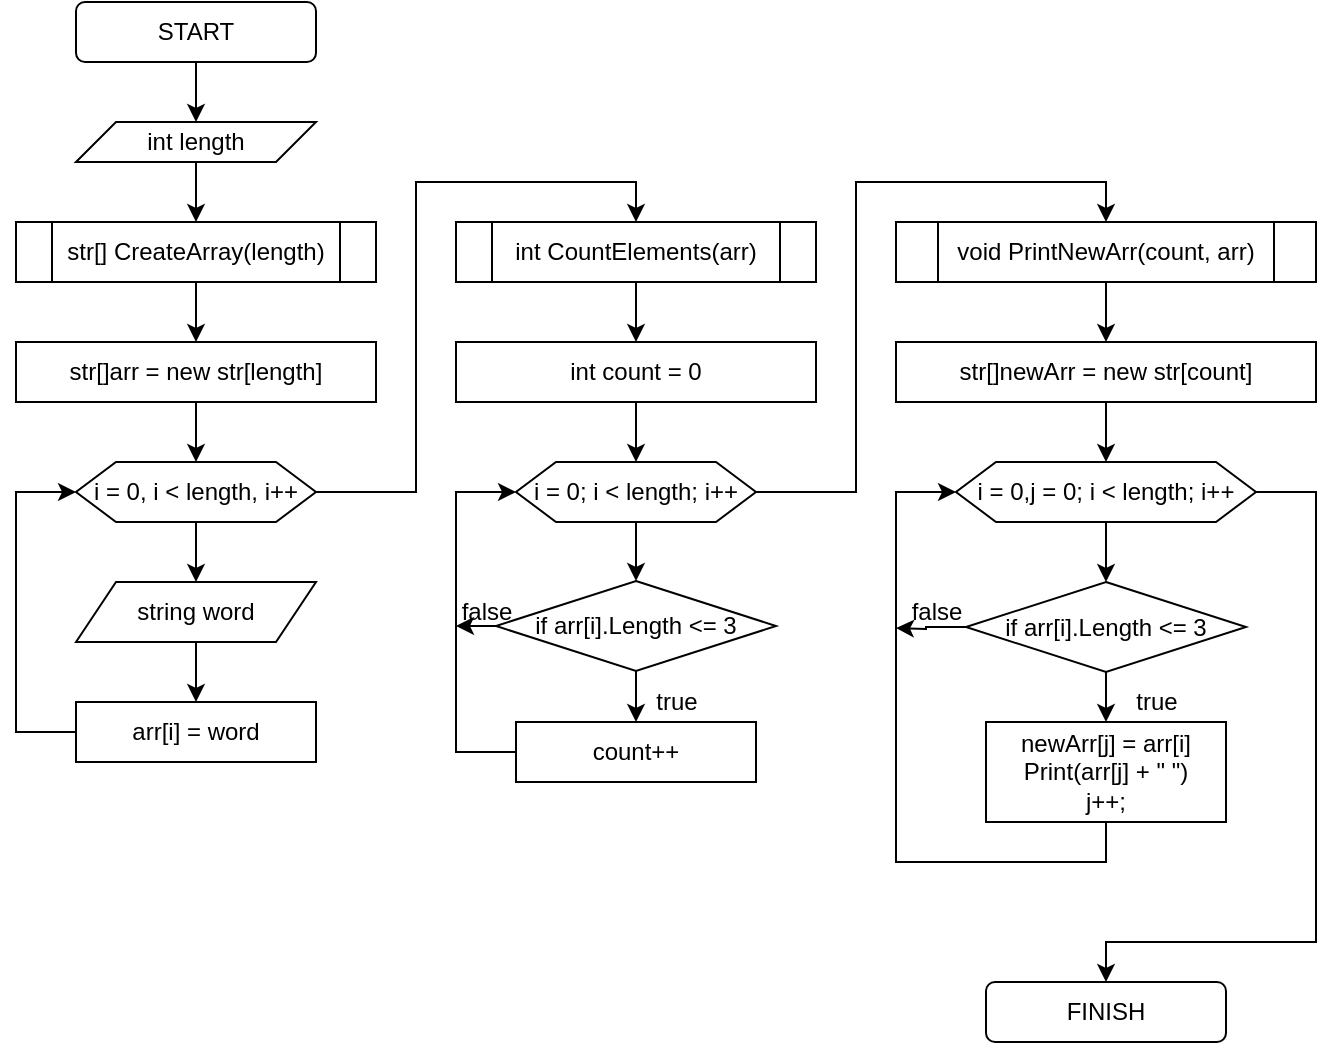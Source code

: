 <mxfile version="20.8.23" type="device"><diagram name="Страница 1" id="8nHY_BNNkQHvd0d0h7Ra"><mxGraphModel dx="1461" dy="579" grid="1" gridSize="10" guides="1" tooltips="1" connect="1" arrows="1" fold="1" page="1" pageScale="1" pageWidth="827" pageHeight="1169" math="0" shadow="0"><root><mxCell id="0"/><mxCell id="1" parent="0"/><mxCell id="6s5R3qxaIKWpHioarEay-3" value="" style="edgeStyle=orthogonalEdgeStyle;rounded=0;orthogonalLoop=1;jettySize=auto;html=1;" edge="1" parent="1" source="6s5R3qxaIKWpHioarEay-1" target="6s5R3qxaIKWpHioarEay-2"><mxGeometry relative="1" as="geometry"/></mxCell><mxCell id="6s5R3qxaIKWpHioarEay-1" value="START" style="rounded=1;whiteSpace=wrap;html=1;" vertex="1" parent="1"><mxGeometry x="50" y="20" width="120" height="30" as="geometry"/></mxCell><mxCell id="6s5R3qxaIKWpHioarEay-9" value="" style="edgeStyle=orthogonalEdgeStyle;rounded=0;orthogonalLoop=1;jettySize=auto;html=1;" edge="1" parent="1" source="6s5R3qxaIKWpHioarEay-2" target="6s5R3qxaIKWpHioarEay-8"><mxGeometry relative="1" as="geometry"/></mxCell><mxCell id="6s5R3qxaIKWpHioarEay-2" value="int length" style="shape=parallelogram;perimeter=parallelogramPerimeter;whiteSpace=wrap;html=1;fixedSize=1;" vertex="1" parent="1"><mxGeometry x="50" y="80" width="120" height="20" as="geometry"/></mxCell><mxCell id="6s5R3qxaIKWpHioarEay-13" value="" style="edgeStyle=orthogonalEdgeStyle;rounded=0;orthogonalLoop=1;jettySize=auto;html=1;" edge="1" parent="1" source="6s5R3qxaIKWpHioarEay-7" target="6s5R3qxaIKWpHioarEay-12"><mxGeometry relative="1" as="geometry"/></mxCell><mxCell id="6s5R3qxaIKWpHioarEay-47" style="edgeStyle=orthogonalEdgeStyle;rounded=0;orthogonalLoop=1;jettySize=auto;html=1;entryX=0.5;entryY=0;entryDx=0;entryDy=0;" edge="1" parent="1" source="6s5R3qxaIKWpHioarEay-7" target="6s5R3qxaIKWpHioarEay-17"><mxGeometry relative="1" as="geometry"><Array as="points"><mxPoint x="220" y="265"/><mxPoint x="220" y="110"/><mxPoint x="330" y="110"/></Array></mxGeometry></mxCell><mxCell id="6s5R3qxaIKWpHioarEay-7" value="i = 0, i &amp;lt; length, i++" style="shape=hexagon;perimeter=hexagonPerimeter2;whiteSpace=wrap;html=1;fixedSize=1;" vertex="1" parent="1"><mxGeometry x="50" y="250" width="120" height="30" as="geometry"/></mxCell><mxCell id="6s5R3qxaIKWpHioarEay-40" value="" style="edgeStyle=orthogonalEdgeStyle;rounded=0;orthogonalLoop=1;jettySize=auto;html=1;" edge="1" parent="1" source="6s5R3qxaIKWpHioarEay-8" target="6s5R3qxaIKWpHioarEay-39"><mxGeometry relative="1" as="geometry"/></mxCell><mxCell id="6s5R3qxaIKWpHioarEay-8" value="str[] CreateArray(length)" style="shape=process;whiteSpace=wrap;html=1;backgroundOutline=1;" vertex="1" parent="1"><mxGeometry x="20" y="130" width="180" height="30" as="geometry"/></mxCell><mxCell id="6s5R3qxaIKWpHioarEay-15" style="edgeStyle=orthogonalEdgeStyle;rounded=0;orthogonalLoop=1;jettySize=auto;html=1;entryX=0;entryY=0.5;entryDx=0;entryDy=0;" edge="1" parent="1" source="6s5R3qxaIKWpHioarEay-11" target="6s5R3qxaIKWpHioarEay-7"><mxGeometry relative="1" as="geometry"><Array as="points"><mxPoint x="20" y="385"/><mxPoint x="20" y="265"/></Array></mxGeometry></mxCell><mxCell id="6s5R3qxaIKWpHioarEay-11" value="arr[i] = word" style="rounded=0;whiteSpace=wrap;html=1;" vertex="1" parent="1"><mxGeometry x="50" y="370" width="120" height="30" as="geometry"/></mxCell><mxCell id="6s5R3qxaIKWpHioarEay-14" value="" style="edgeStyle=orthogonalEdgeStyle;rounded=0;orthogonalLoop=1;jettySize=auto;html=1;" edge="1" parent="1" source="6s5R3qxaIKWpHioarEay-12" target="6s5R3qxaIKWpHioarEay-11"><mxGeometry relative="1" as="geometry"/></mxCell><mxCell id="6s5R3qxaIKWpHioarEay-12" value="string word" style="shape=parallelogram;perimeter=parallelogramPerimeter;whiteSpace=wrap;html=1;fixedSize=1;" vertex="1" parent="1"><mxGeometry x="50" y="310" width="120" height="30" as="geometry"/></mxCell><mxCell id="6s5R3qxaIKWpHioarEay-45" style="edgeStyle=orthogonalEdgeStyle;rounded=0;orthogonalLoop=1;jettySize=auto;html=1;entryX=0.5;entryY=0;entryDx=0;entryDy=0;" edge="1" parent="1" source="6s5R3qxaIKWpHioarEay-17" target="6s5R3qxaIKWpHioarEay-44"><mxGeometry relative="1" as="geometry"/></mxCell><mxCell id="6s5R3qxaIKWpHioarEay-17" value="int CountElements(arr)" style="shape=process;whiteSpace=wrap;html=1;backgroundOutline=1;" vertex="1" parent="1"><mxGeometry x="240" y="130" width="180" height="30" as="geometry"/></mxCell><mxCell id="6s5R3qxaIKWpHioarEay-24" value="" style="edgeStyle=orthogonalEdgeStyle;rounded=0;orthogonalLoop=1;jettySize=auto;html=1;" edge="1" parent="1" source="6s5R3qxaIKWpHioarEay-20" target="6s5R3qxaIKWpHioarEay-22"><mxGeometry relative="1" as="geometry"/></mxCell><mxCell id="6s5R3qxaIKWpHioarEay-49" style="edgeStyle=orthogonalEdgeStyle;rounded=0;orthogonalLoop=1;jettySize=auto;html=1;entryX=0.5;entryY=0;entryDx=0;entryDy=0;" edge="1" parent="1" source="6s5R3qxaIKWpHioarEay-20" target="6s5R3qxaIKWpHioarEay-35"><mxGeometry relative="1" as="geometry"><Array as="points"><mxPoint x="440" y="265"/><mxPoint x="440" y="110"/><mxPoint x="565" y="110"/></Array></mxGeometry></mxCell><mxCell id="6s5R3qxaIKWpHioarEay-20" value="i = 0; i &amp;lt; length; i++" style="shape=hexagon;perimeter=hexagonPerimeter2;whiteSpace=wrap;html=1;fixedSize=1;" vertex="1" parent="1"><mxGeometry x="270" y="250" width="120" height="30" as="geometry"/></mxCell><mxCell id="6s5R3qxaIKWpHioarEay-26" value="" style="edgeStyle=orthogonalEdgeStyle;rounded=0;orthogonalLoop=1;jettySize=auto;html=1;" edge="1" parent="1" source="6s5R3qxaIKWpHioarEay-22" target="6s5R3qxaIKWpHioarEay-25"><mxGeometry relative="1" as="geometry"/></mxCell><mxCell id="6s5R3qxaIKWpHioarEay-37" style="edgeStyle=orthogonalEdgeStyle;rounded=0;orthogonalLoop=1;jettySize=auto;html=1;" edge="1" parent="1" source="6s5R3qxaIKWpHioarEay-22"><mxGeometry relative="1" as="geometry"><mxPoint x="240" y="332" as="targetPoint"/></mxGeometry></mxCell><mxCell id="6s5R3qxaIKWpHioarEay-22" value="if arr[i].Length &amp;lt;= 3" style="rhombus;whiteSpace=wrap;html=1;" vertex="1" parent="1"><mxGeometry x="260" y="309.5" width="140" height="45" as="geometry"/></mxCell><mxCell id="6s5R3qxaIKWpHioarEay-27" style="edgeStyle=orthogonalEdgeStyle;rounded=0;orthogonalLoop=1;jettySize=auto;html=1;entryX=0;entryY=0.5;entryDx=0;entryDy=0;" edge="1" parent="1" source="6s5R3qxaIKWpHioarEay-25" target="6s5R3qxaIKWpHioarEay-20"><mxGeometry relative="1" as="geometry"><Array as="points"><mxPoint x="240" y="395"/><mxPoint x="240" y="265"/></Array></mxGeometry></mxCell><mxCell id="6s5R3qxaIKWpHioarEay-25" value="count++" style="rounded=0;whiteSpace=wrap;html=1;" vertex="1" parent="1"><mxGeometry x="270" y="380" width="120" height="30" as="geometry"/></mxCell><mxCell id="6s5R3qxaIKWpHioarEay-31" value="true" style="text;html=1;align=center;verticalAlign=middle;resizable=0;points=[];autosize=1;strokeColor=none;fillColor=none;" vertex="1" parent="1"><mxGeometry x="330" y="355" width="40" height="30" as="geometry"/></mxCell><mxCell id="6s5R3qxaIKWpHioarEay-32" value="false" style="text;html=1;align=center;verticalAlign=middle;resizable=0;points=[];autosize=1;strokeColor=none;fillColor=none;" vertex="1" parent="1"><mxGeometry x="230" y="309.5" width="50" height="30" as="geometry"/></mxCell><mxCell id="6s5R3qxaIKWpHioarEay-52" value="" style="edgeStyle=orthogonalEdgeStyle;rounded=0;orthogonalLoop=1;jettySize=auto;html=1;" edge="1" parent="1" source="6s5R3qxaIKWpHioarEay-35" target="6s5R3qxaIKWpHioarEay-51"><mxGeometry relative="1" as="geometry"/></mxCell><mxCell id="6s5R3qxaIKWpHioarEay-35" value="void PrintNewArr(count, arr)" style="shape=process;whiteSpace=wrap;html=1;backgroundOutline=1;" vertex="1" parent="1"><mxGeometry x="460" y="130" width="210" height="30" as="geometry"/></mxCell><mxCell id="6s5R3qxaIKWpHioarEay-43" style="edgeStyle=orthogonalEdgeStyle;rounded=0;orthogonalLoop=1;jettySize=auto;html=1;entryX=0.5;entryY=0;entryDx=0;entryDy=0;" edge="1" parent="1" source="6s5R3qxaIKWpHioarEay-39" target="6s5R3qxaIKWpHioarEay-7"><mxGeometry relative="1" as="geometry"/></mxCell><mxCell id="6s5R3qxaIKWpHioarEay-39" value="str[]arr = new str[length]" style="rounded=0;whiteSpace=wrap;html=1;" vertex="1" parent="1"><mxGeometry x="20" y="190" width="180" height="30" as="geometry"/></mxCell><mxCell id="6s5R3qxaIKWpHioarEay-46" style="edgeStyle=orthogonalEdgeStyle;rounded=0;orthogonalLoop=1;jettySize=auto;html=1;entryX=0.5;entryY=0;entryDx=0;entryDy=0;" edge="1" parent="1" source="6s5R3qxaIKWpHioarEay-44" target="6s5R3qxaIKWpHioarEay-20"><mxGeometry relative="1" as="geometry"/></mxCell><mxCell id="6s5R3qxaIKWpHioarEay-44" value="int count = 0" style="rounded=0;whiteSpace=wrap;html=1;" vertex="1" parent="1"><mxGeometry x="240" y="190" width="180" height="30" as="geometry"/></mxCell><mxCell id="6s5R3qxaIKWpHioarEay-54" value="" style="edgeStyle=orthogonalEdgeStyle;rounded=0;orthogonalLoop=1;jettySize=auto;html=1;" edge="1" parent="1" source="6s5R3qxaIKWpHioarEay-51" target="6s5R3qxaIKWpHioarEay-53"><mxGeometry relative="1" as="geometry"/></mxCell><mxCell id="6s5R3qxaIKWpHioarEay-51" value="str[]newArr = new str[count]" style="rounded=0;whiteSpace=wrap;html=1;" vertex="1" parent="1"><mxGeometry x="460" y="190" width="210" height="30" as="geometry"/></mxCell><mxCell id="6s5R3qxaIKWpHioarEay-56" value="" style="edgeStyle=orthogonalEdgeStyle;rounded=0;orthogonalLoop=1;jettySize=auto;html=1;" edge="1" parent="1" source="6s5R3qxaIKWpHioarEay-53" target="6s5R3qxaIKWpHioarEay-55"><mxGeometry relative="1" as="geometry"/></mxCell><mxCell id="6s5R3qxaIKWpHioarEay-72" style="edgeStyle=orthogonalEdgeStyle;rounded=0;orthogonalLoop=1;jettySize=auto;html=1;entryX=0.5;entryY=0;entryDx=0;entryDy=0;" edge="1" parent="1" source="6s5R3qxaIKWpHioarEay-53" target="6s5R3qxaIKWpHioarEay-67"><mxGeometry relative="1" as="geometry"><Array as="points"><mxPoint x="670" y="265"/><mxPoint x="670" y="490"/><mxPoint x="565" y="490"/></Array></mxGeometry></mxCell><mxCell id="6s5R3qxaIKWpHioarEay-53" value="i = 0,j = 0; i &amp;lt; length; i++" style="shape=hexagon;perimeter=hexagonPerimeter2;whiteSpace=wrap;html=1;fixedSize=1;" vertex="1" parent="1"><mxGeometry x="490" y="250" width="150" height="30" as="geometry"/></mxCell><mxCell id="6s5R3qxaIKWpHioarEay-58" value="" style="edgeStyle=orthogonalEdgeStyle;rounded=0;orthogonalLoop=1;jettySize=auto;html=1;" edge="1" parent="1" source="6s5R3qxaIKWpHioarEay-55" target="6s5R3qxaIKWpHioarEay-57"><mxGeometry relative="1" as="geometry"/></mxCell><mxCell id="6s5R3qxaIKWpHioarEay-60" style="edgeStyle=orthogonalEdgeStyle;rounded=0;orthogonalLoop=1;jettySize=auto;html=1;" edge="1" parent="1" source="6s5R3qxaIKWpHioarEay-55"><mxGeometry relative="1" as="geometry"><mxPoint x="460" y="333" as="targetPoint"/></mxGeometry></mxCell><mxCell id="6s5R3qxaIKWpHioarEay-55" value="if arr[i].Length &amp;lt;= 3" style="rhombus;whiteSpace=wrap;html=1;" vertex="1" parent="1"><mxGeometry x="495" y="310" width="140" height="45" as="geometry"/></mxCell><mxCell id="6s5R3qxaIKWpHioarEay-73" style="edgeStyle=orthogonalEdgeStyle;rounded=0;orthogonalLoop=1;jettySize=auto;html=1;entryX=0;entryY=0.5;entryDx=0;entryDy=0;" edge="1" parent="1" source="6s5R3qxaIKWpHioarEay-57" target="6s5R3qxaIKWpHioarEay-53"><mxGeometry relative="1" as="geometry"><Array as="points"><mxPoint x="565" y="450"/><mxPoint x="460" y="450"/><mxPoint x="460" y="265"/></Array></mxGeometry></mxCell><mxCell id="6s5R3qxaIKWpHioarEay-57" value="newArr[j] = arr[i]&lt;br&gt;Print(arr[j] + &quot; &quot;)&lt;br&gt;j++;" style="rounded=0;whiteSpace=wrap;html=1;" vertex="1" parent="1"><mxGeometry x="505" y="380" width="120" height="50" as="geometry"/></mxCell><mxCell id="6s5R3qxaIKWpHioarEay-67" value="FINISH" style="rounded=1;whiteSpace=wrap;html=1;" vertex="1" parent="1"><mxGeometry x="505" y="510" width="120" height="30" as="geometry"/></mxCell><mxCell id="6s5R3qxaIKWpHioarEay-70" value="true" style="text;html=1;align=center;verticalAlign=middle;resizable=0;points=[];autosize=1;strokeColor=none;fillColor=none;" vertex="1" parent="1"><mxGeometry x="570" y="355" width="40" height="30" as="geometry"/></mxCell><mxCell id="6s5R3qxaIKWpHioarEay-71" value="false" style="text;html=1;align=center;verticalAlign=middle;resizable=0;points=[];autosize=1;strokeColor=none;fillColor=none;" vertex="1" parent="1"><mxGeometry x="455" y="309.5" width="50" height="30" as="geometry"/></mxCell></root></mxGraphModel></diagram></mxfile>